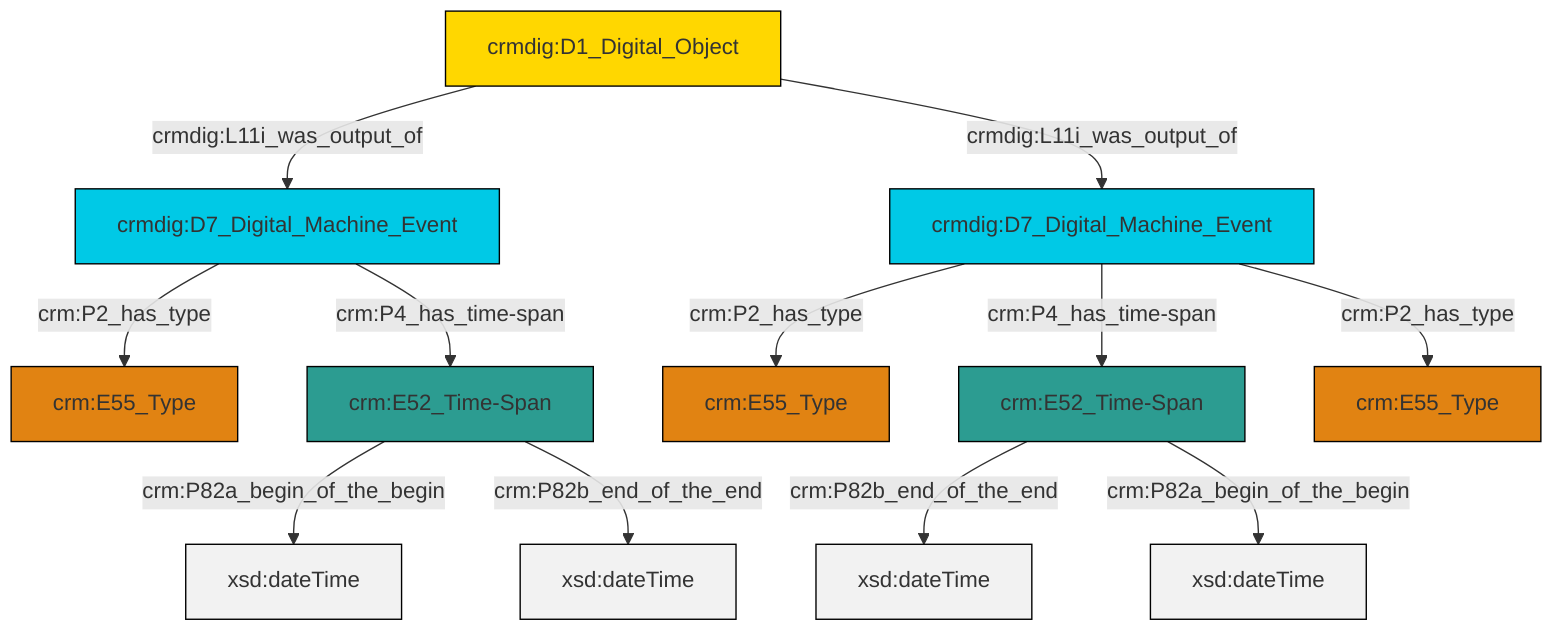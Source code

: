 graph TD
classDef Literal fill:#f2f2f2,stroke:#000000;
classDef CRM_Entity fill:#FFFFFF,stroke:#000000;
classDef Temporal_Entity fill:#00C9E6, stroke:#000000;
classDef Type fill:#E18312, stroke:#000000;
classDef Time-Span fill:#2C9C91, stroke:#000000;
classDef Appellation fill:#FFEB7F, stroke:#000000;
classDef Place fill:#008836, stroke:#000000;
classDef Persistent_Item fill:#B266B2, stroke:#000000;
classDef Conceptual_Object fill:#FFD700, stroke:#000000;
classDef Physical_Thing fill:#D2B48C, stroke:#000000;
classDef Actor fill:#f58aad, stroke:#000000;
classDef PC_Classes fill:#4ce600, stroke:#000000;
classDef Multi fill:#cccccc,stroke:#000000;

2["crmdig:D1_Digital_Object"]:::Conceptual_Object -->|crmdig:L11i_was_output_of| 3["crmdig:D7_Digital_Machine_Event"]:::Temporal_Entity
3["crmdig:D7_Digital_Machine_Event"]:::Temporal_Entity -->|crm:P2_has_type| 4["crm:E55_Type"]:::Type
0["crmdig:D7_Digital_Machine_Event"]:::Temporal_Entity -->|crm:P2_has_type| 5["crm:E55_Type"]:::Type
8["crm:E52_Time-Span"]:::Time-Span -->|crm:P82a_begin_of_the_begin| 10[xsd:dateTime]:::Literal
8["crm:E52_Time-Span"]:::Time-Span -->|crm:P82b_end_of_the_end| 11[xsd:dateTime]:::Literal
12["crm:E52_Time-Span"]:::Time-Span -->|crm:P82b_end_of_the_end| 13[xsd:dateTime]:::Literal
0["crmdig:D7_Digital_Machine_Event"]:::Temporal_Entity -->|crm:P4_has_time-span| 12["crm:E52_Time-Span"]:::Time-Span
2["crmdig:D1_Digital_Object"]:::Conceptual_Object -->|crmdig:L11i_was_output_of| 0["crmdig:D7_Digital_Machine_Event"]:::Temporal_Entity
0["crmdig:D7_Digital_Machine_Event"]:::Temporal_Entity -->|crm:P2_has_type| 14["crm:E55_Type"]:::Type
12["crm:E52_Time-Span"]:::Time-Span -->|crm:P82a_begin_of_the_begin| 19[xsd:dateTime]:::Literal
3["crmdig:D7_Digital_Machine_Event"]:::Temporal_Entity -->|crm:P4_has_time-span| 8["crm:E52_Time-Span"]:::Time-Span